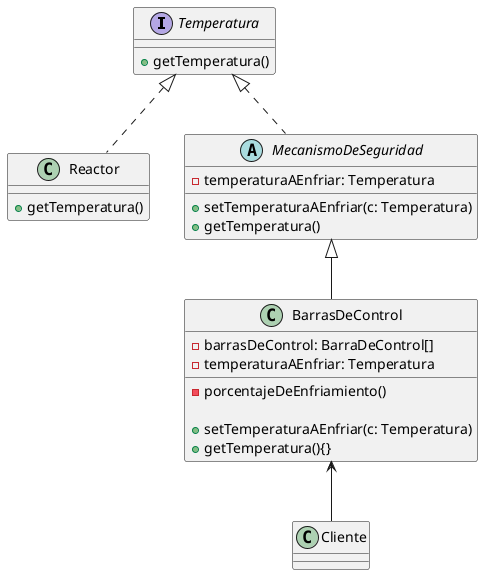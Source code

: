 @startuml Diagrama



interface Temperatura{
    + getTemperatura()
}

class Reactor implements Temperatura{
    + getTemperatura()
}


abstract class MecanismoDeSeguridad implements Temperatura{
    - temperaturaAEnfriar: Temperatura

    + setTemperaturaAEnfriar(c: Temperatura)
    + getTemperatura()
}

class BarrasDeControl extends MecanismoDeSeguridad{
    - barrasDeControl: BarraDeControl[]
    - temperaturaAEnfriar: Temperatura

    - porcentajeDeEnfriamiento()

    + setTemperaturaAEnfriar(c: Temperatura)
    + getTemperatura(){}
}

class Cliente{}

BarrasDeControl <-- Cliente

@enduml